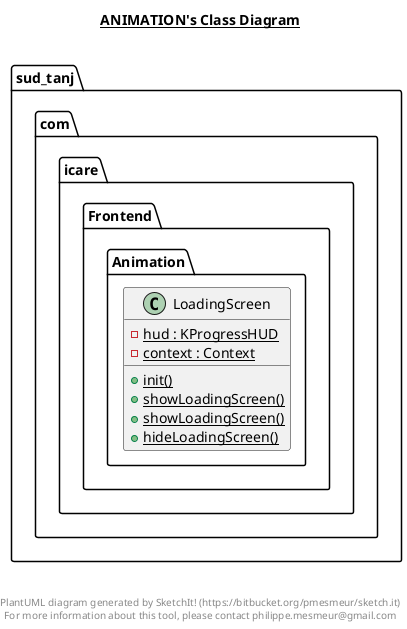 @startuml

title __ANIMATION's Class Diagram__\n

  package sud_tanj.com.icare {
    package sud_tanj.com.icare.Frontend.Animation {
      class LoadingScreen {
          {static} - hud : KProgressHUD
          {static} - context : Context
          {static} + init()
          {static} + showLoadingScreen()
          {static} + showLoadingScreen()
          {static} + hideLoadingScreen()
      }
    }
  }
  



right footer


PlantUML diagram generated by SketchIt! (https://bitbucket.org/pmesmeur/sketch.it)
For more information about this tool, please contact philippe.mesmeur@gmail.com
endfooter

@enduml
